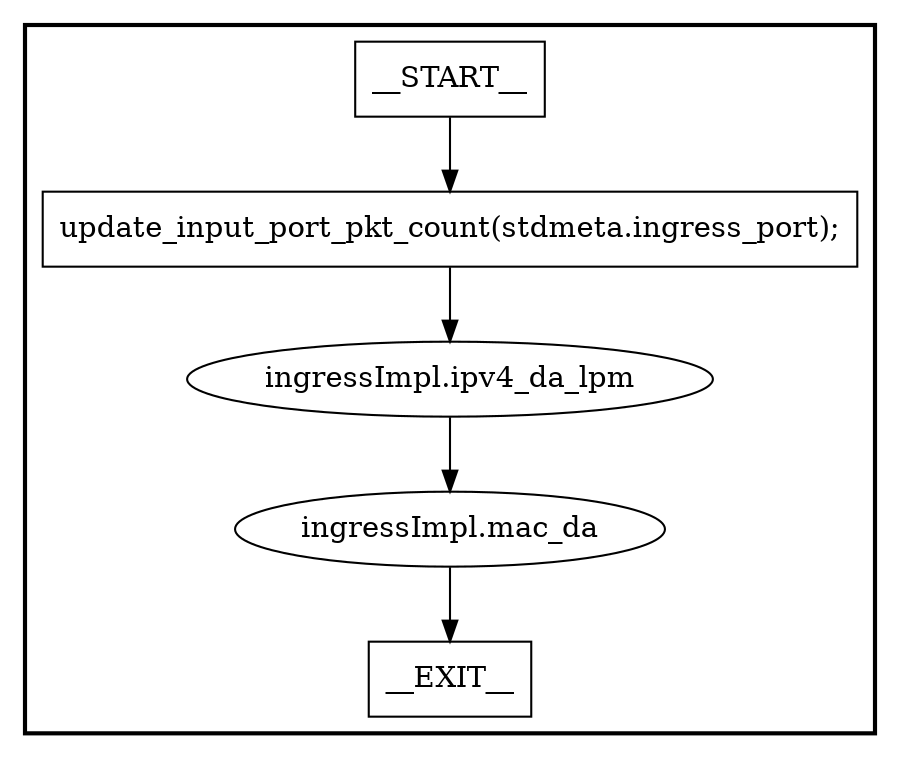digraph ingressImpl {
subgraph cluster {
graph [
label="", labeljust=r, style=bold];
0[label=__START__, margin="", shape=rectangle, style=solid];
1[label=__EXIT__, margin="", shape=rectangle, style=solid];
2[label="update_input_port_pkt_count(stdmeta.ingress_port);", margin="", shape=rectangle, style=solid];
3[label="ingressImpl.ipv4_da_lpm", margin="", shape=ellipse, style=solid];
4[label="ingressImpl.mac_da", margin="", shape=ellipse, style=solid];
0 -> 2[label=""];
2 -> 3[label=""];
3 -> 4[label=""];
4 -> 1[label=""];
}
}
